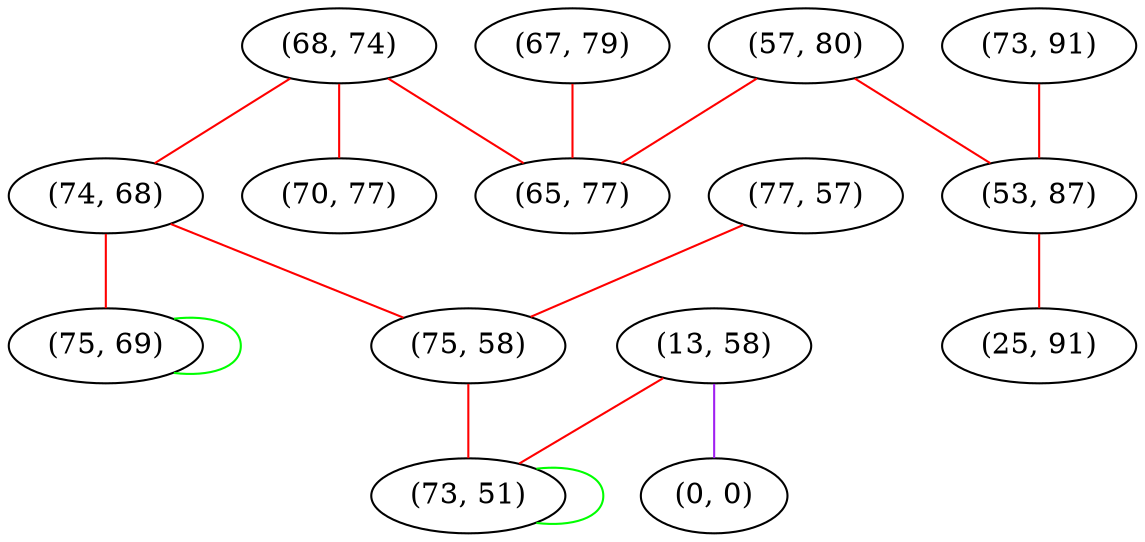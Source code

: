 graph "" {
"(68, 74)";
"(57, 80)";
"(73, 91)";
"(74, 68)";
"(75, 69)";
"(77, 57)";
"(53, 87)";
"(13, 58)";
"(0, 0)";
"(75, 58)";
"(25, 91)";
"(67, 79)";
"(70, 77)";
"(65, 77)";
"(73, 51)";
"(68, 74)" -- "(65, 77)"  [color=red, key=0, weight=1];
"(68, 74)" -- "(74, 68)"  [color=red, key=0, weight=1];
"(68, 74)" -- "(70, 77)"  [color=red, key=0, weight=1];
"(57, 80)" -- "(65, 77)"  [color=red, key=0, weight=1];
"(57, 80)" -- "(53, 87)"  [color=red, key=0, weight=1];
"(73, 91)" -- "(53, 87)"  [color=red, key=0, weight=1];
"(74, 68)" -- "(75, 58)"  [color=red, key=0, weight=1];
"(74, 68)" -- "(75, 69)"  [color=red, key=0, weight=1];
"(75, 69)" -- "(75, 69)"  [color=green, key=0, weight=2];
"(77, 57)" -- "(75, 58)"  [color=red, key=0, weight=1];
"(53, 87)" -- "(25, 91)"  [color=red, key=0, weight=1];
"(13, 58)" -- "(73, 51)"  [color=red, key=0, weight=1];
"(13, 58)" -- "(0, 0)"  [color=purple, key=0, weight=4];
"(75, 58)" -- "(73, 51)"  [color=red, key=0, weight=1];
"(67, 79)" -- "(65, 77)"  [color=red, key=0, weight=1];
"(73, 51)" -- "(73, 51)"  [color=green, key=0, weight=2];
}

